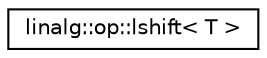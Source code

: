 digraph "Graphical Class Hierarchy"
{
  edge [fontname="Helvetica",fontsize="10",labelfontname="Helvetica",labelfontsize="10"];
  node [fontname="Helvetica",fontsize="10",shape=record];
  rankdir="LR";
  Node1 [label="linalg::op::lshift\< T \>",height=0.2,width=0.4,color="black", fillcolor="white", style="filled",URL="$structlinalg_1_1op_1_1lshift.html"];
}
